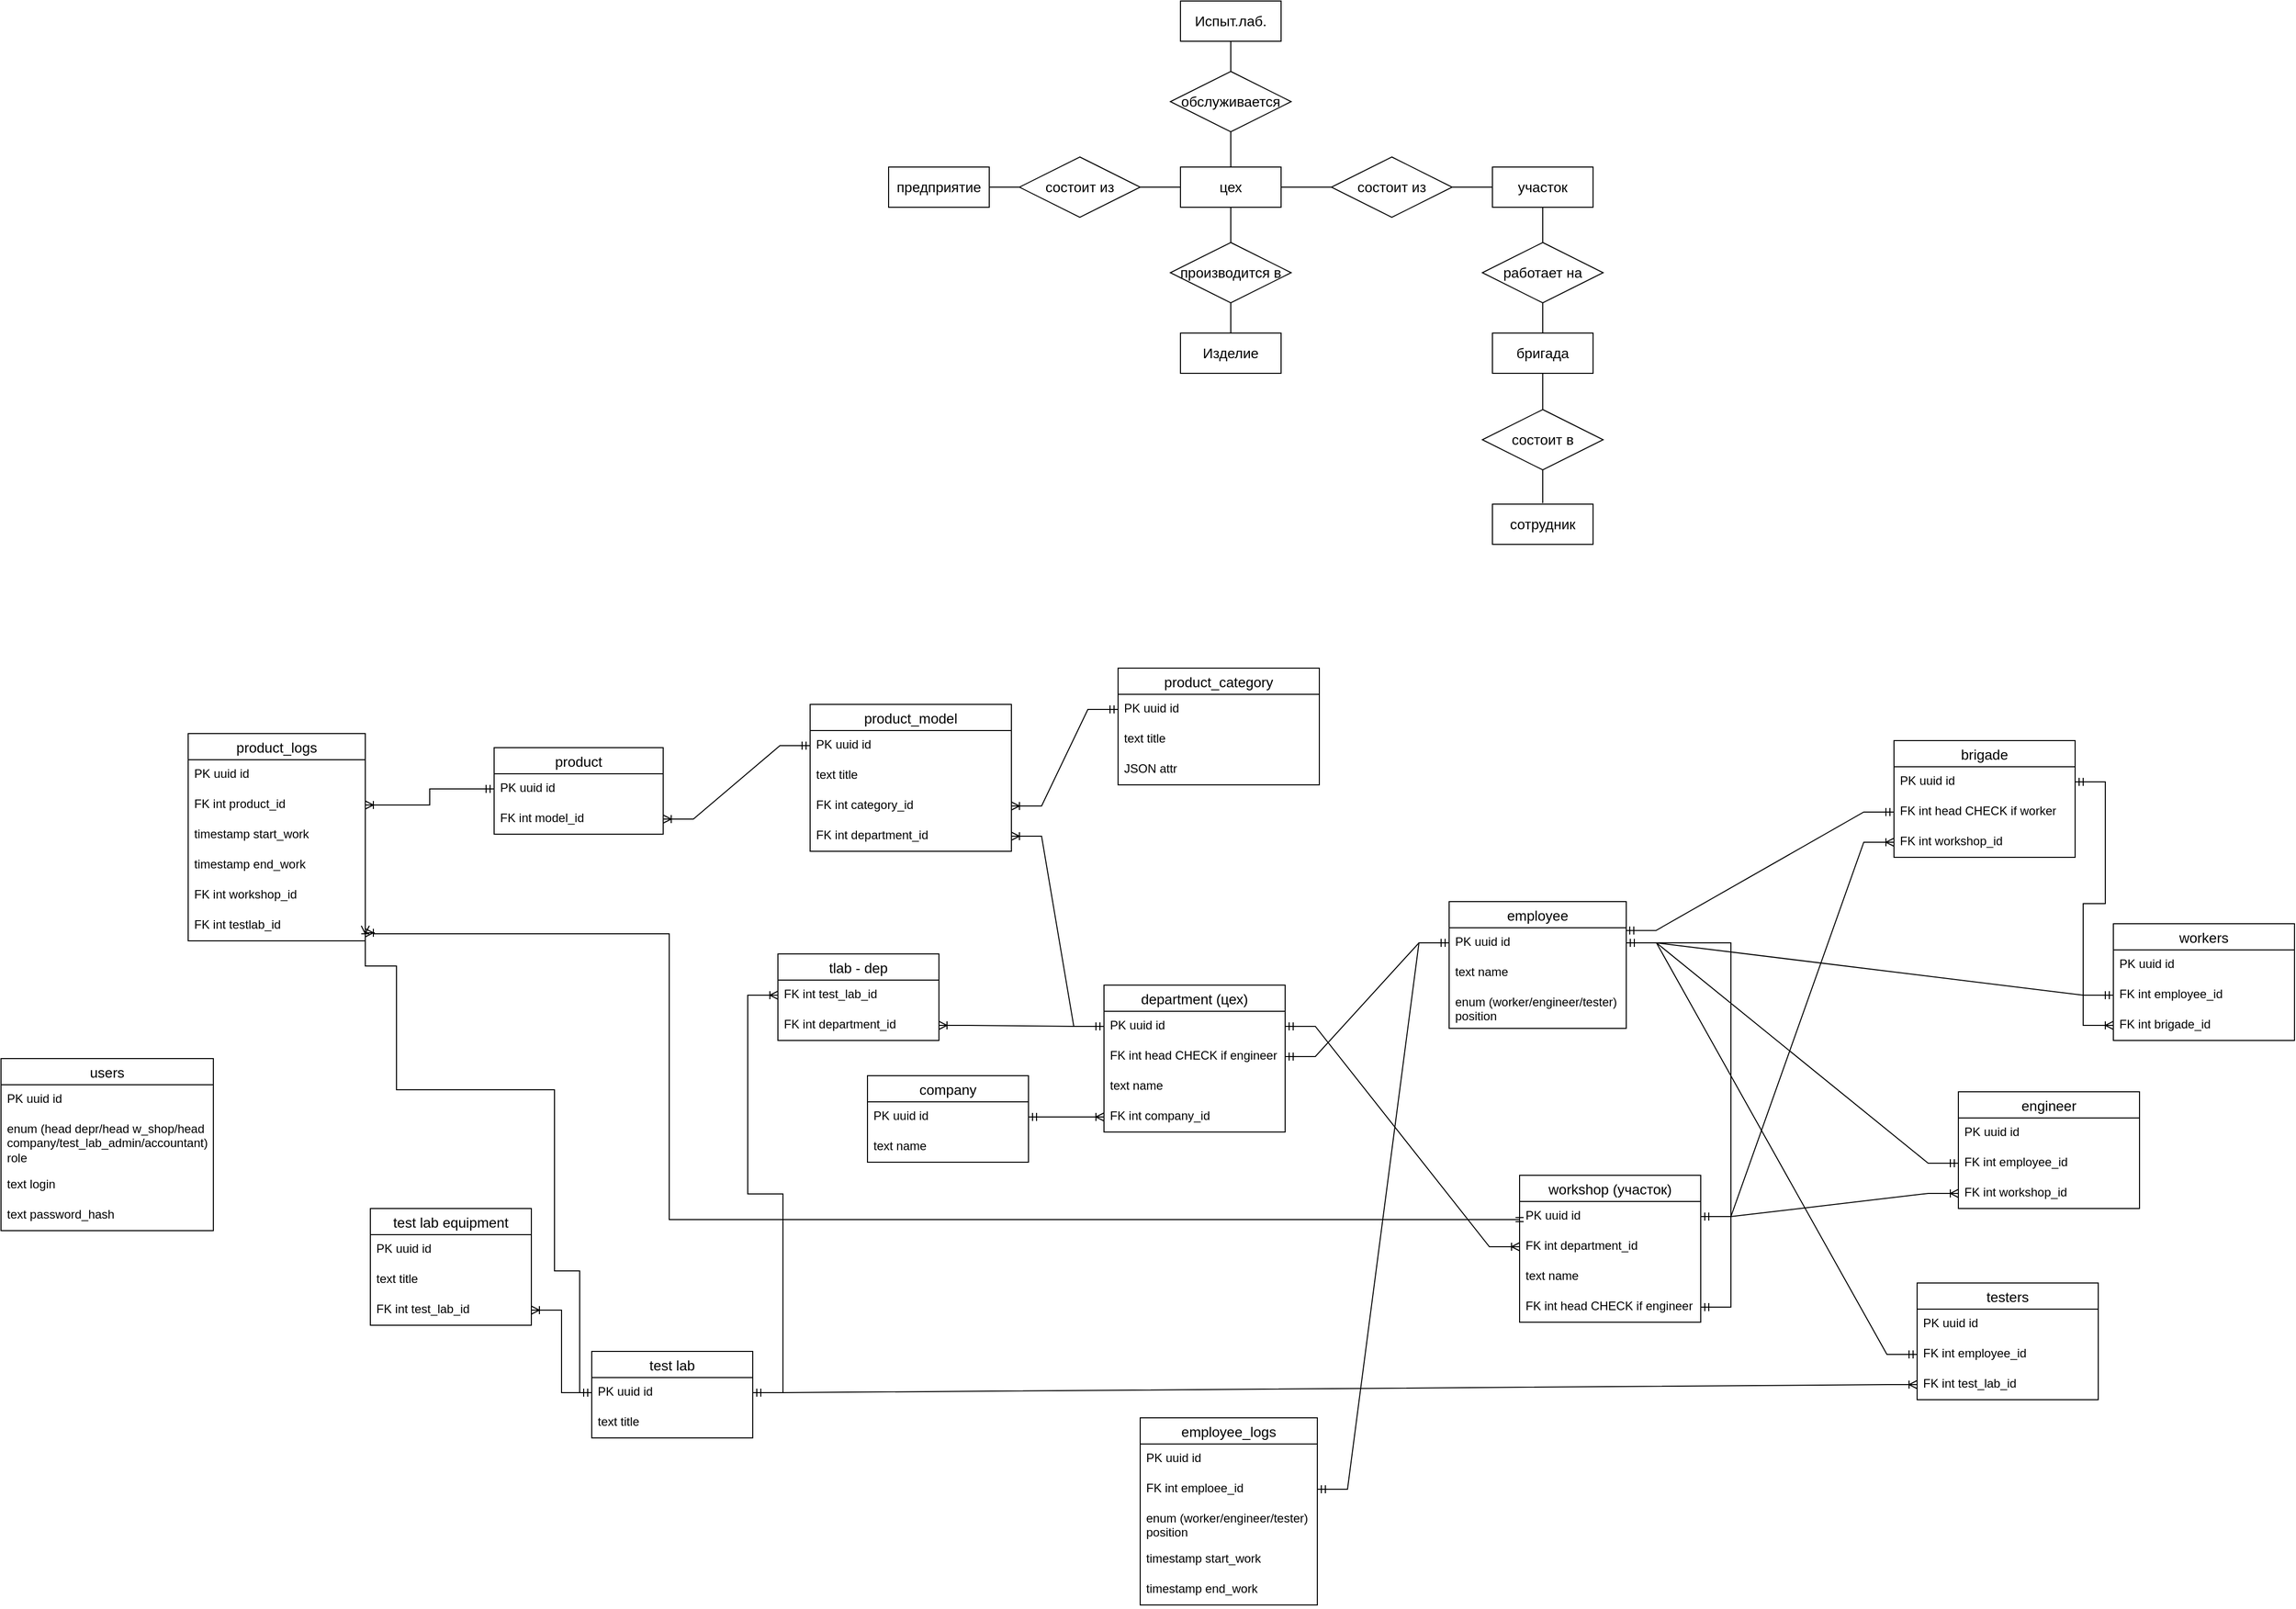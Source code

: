 <mxfile version="27.1.4">
  <diagram name="Страница — 1" id="ntuMn6TpGuucFawu_nP0">
    <mxGraphModel dx="2081" dy="969" grid="0" gridSize="10" guides="1" tooltips="1" connect="1" arrows="1" fold="1" page="0" pageScale="1" pageWidth="827" pageHeight="1169" background="none" math="0" shadow="0">
      <root>
        <mxCell id="0" />
        <mxCell id="1" parent="0" />
        <mxCell id="NeOViKhieci7HEMfsE7Z-11" style="edgeStyle=orthogonalEdgeStyle;rounded=0;orthogonalLoop=1;jettySize=auto;html=1;exitX=1;exitY=0.5;exitDx=0;exitDy=0;entryX=0;entryY=0.5;entryDx=0;entryDy=0;endArrow=none;startFill=0;" parent="1" target="NeOViKhieci7HEMfsE7Z-8" edge="1">
          <mxGeometry relative="1" as="geometry">
            <mxPoint x="280" y="-15" as="sourcePoint" />
          </mxGeometry>
        </mxCell>
        <mxCell id="NeOViKhieci7HEMfsE7Z-17" style="edgeStyle=orthogonalEdgeStyle;rounded=0;orthogonalLoop=1;jettySize=auto;html=1;exitX=1;exitY=0.5;exitDx=0;exitDy=0;entryX=0;entryY=0.5;entryDx=0;entryDy=0;endArrow=none;startFill=0;" parent="1" source="NeOViKhieci7HEMfsE7Z-19" target="NeOViKhieci7HEMfsE7Z-9" edge="1">
          <mxGeometry relative="1" as="geometry">
            <mxPoint x="590" y="-15" as="sourcePoint" />
          </mxGeometry>
        </mxCell>
        <mxCell id="NeOViKhieci7HEMfsE7Z-14" style="edgeStyle=orthogonalEdgeStyle;rounded=0;orthogonalLoop=1;jettySize=auto;html=1;exitX=1;exitY=0.5;exitDx=0;exitDy=0;entryX=0;entryY=0.5;entryDx=0;entryDy=0;endArrow=none;startFill=0;" parent="1" source="NeOViKhieci7HEMfsE7Z-8" edge="1">
          <mxGeometry relative="1" as="geometry">
            <mxPoint x="470" y="-15" as="targetPoint" />
          </mxGeometry>
        </mxCell>
        <mxCell id="NeOViKhieci7HEMfsE7Z-8" value="&lt;span style=&quot;font-size: 14px;&quot;&gt;состоит из&lt;/span&gt;" style="shape=rhombus;perimeter=rhombusPerimeter;whiteSpace=wrap;html=1;align=center;" parent="1" vertex="1">
          <mxGeometry x="310" y="-45" width="120" height="60" as="geometry" />
        </mxCell>
        <mxCell id="NeOViKhieci7HEMfsE7Z-16" style="edgeStyle=orthogonalEdgeStyle;rounded=0;orthogonalLoop=1;jettySize=auto;html=1;exitX=1;exitY=0.5;exitDx=0;exitDy=0;endArrow=none;startFill=0;" parent="1" source="NeOViKhieci7HEMfsE7Z-9" edge="1">
          <mxGeometry relative="1" as="geometry">
            <mxPoint x="780" y="-15" as="targetPoint" />
          </mxGeometry>
        </mxCell>
        <mxCell id="NeOViKhieci7HEMfsE7Z-9" value="&lt;span style=&quot;font-size: 14px;&quot;&gt;состоит из&lt;/span&gt;" style="shape=rhombus;perimeter=rhombusPerimeter;whiteSpace=wrap;html=1;align=center;" parent="1" vertex="1">
          <mxGeometry x="620" y="-45" width="120" height="60" as="geometry" />
        </mxCell>
        <mxCell id="NeOViKhieci7HEMfsE7Z-18" value="&lt;span style=&quot;font-size: 14px;&quot;&gt;предприятие&lt;/span&gt;" style="whiteSpace=wrap;html=1;align=center;" parent="1" vertex="1">
          <mxGeometry x="180" y="-35" width="100" height="40" as="geometry" />
        </mxCell>
        <mxCell id="NeOViKhieci7HEMfsE7Z-31" style="edgeStyle=orthogonalEdgeStyle;rounded=0;orthogonalLoop=1;jettySize=auto;html=1;exitX=0.5;exitY=0;exitDx=0;exitDy=0;entryX=0.5;entryY=1;entryDx=0;entryDy=0;endArrow=none;startFill=0;" parent="1" source="NeOViKhieci7HEMfsE7Z-19" target="NeOViKhieci7HEMfsE7Z-30" edge="1">
          <mxGeometry relative="1" as="geometry" />
        </mxCell>
        <mxCell id="NeOViKhieci7HEMfsE7Z-19" value="&lt;span style=&quot;font-size: 14px;&quot;&gt;цех&lt;/span&gt;" style="whiteSpace=wrap;html=1;align=center;" parent="1" vertex="1">
          <mxGeometry x="470" y="-35" width="100" height="40" as="geometry" />
        </mxCell>
        <mxCell id="NeOViKhieci7HEMfsE7Z-20" value="&lt;span style=&quot;font-size: 14px;&quot;&gt;участок&lt;/span&gt;" style="whiteSpace=wrap;html=1;align=center;" parent="1" vertex="1">
          <mxGeometry x="780" y="-35" width="100" height="40" as="geometry" />
        </mxCell>
        <mxCell id="NeOViKhieci7HEMfsE7Z-28" style="edgeStyle=orthogonalEdgeStyle;rounded=0;orthogonalLoop=1;jettySize=auto;html=1;exitX=0.5;exitY=0;exitDx=0;exitDy=0;entryX=0.5;entryY=1;entryDx=0;entryDy=0;endArrow=none;startFill=0;" parent="1" source="NeOViKhieci7HEMfsE7Z-21" target="NeOViKhieci7HEMfsE7Z-27" edge="1">
          <mxGeometry relative="1" as="geometry" />
        </mxCell>
        <mxCell id="NeOViKhieci7HEMfsE7Z-21" value="&lt;span style=&quot;font-size: 14px;&quot;&gt;бригада&lt;/span&gt;" style="whiteSpace=wrap;html=1;align=center;" parent="1" vertex="1">
          <mxGeometry x="780" y="130" width="100" height="40" as="geometry" />
        </mxCell>
        <mxCell id="NeOViKhieci7HEMfsE7Z-22" value="&lt;font style=&quot;font-size: 14px;&quot;&gt;Испыт.лаб.&lt;/font&gt;" style="whiteSpace=wrap;html=1;align=center;" parent="1" vertex="1">
          <mxGeometry x="470" y="-200" width="100" height="40" as="geometry" />
        </mxCell>
        <mxCell id="NeOViKhieci7HEMfsE7Z-25" style="edgeStyle=orthogonalEdgeStyle;rounded=0;orthogonalLoop=1;jettySize=auto;html=1;exitX=0.5;exitY=0;exitDx=0;exitDy=0;entryX=0.5;entryY=1;entryDx=0;entryDy=0;endArrow=none;startFill=0;" parent="1" source="NeOViKhieci7HEMfsE7Z-23" target="NeOViKhieci7HEMfsE7Z-24" edge="1">
          <mxGeometry relative="1" as="geometry" />
        </mxCell>
        <mxCell id="NeOViKhieci7HEMfsE7Z-23" value="&lt;font style=&quot;font-size: 14px;&quot;&gt;Изделие&lt;/font&gt;" style="whiteSpace=wrap;html=1;align=center;" parent="1" vertex="1">
          <mxGeometry x="470" y="130" width="100" height="40" as="geometry" />
        </mxCell>
        <mxCell id="NeOViKhieci7HEMfsE7Z-26" style="edgeStyle=orthogonalEdgeStyle;rounded=0;orthogonalLoop=1;jettySize=auto;html=1;exitX=0.5;exitY=0;exitDx=0;exitDy=0;entryX=0.5;entryY=1;entryDx=0;entryDy=0;endArrow=none;startFill=0;" parent="1" source="NeOViKhieci7HEMfsE7Z-24" target="NeOViKhieci7HEMfsE7Z-19" edge="1">
          <mxGeometry relative="1" as="geometry" />
        </mxCell>
        <mxCell id="NeOViKhieci7HEMfsE7Z-24" value="&lt;span style=&quot;font-size: 14px;&quot;&gt;производится в&lt;/span&gt;" style="shape=rhombus;perimeter=rhombusPerimeter;whiteSpace=wrap;html=1;align=center;" parent="1" vertex="1">
          <mxGeometry x="460" y="40" width="120" height="60" as="geometry" />
        </mxCell>
        <mxCell id="NeOViKhieci7HEMfsE7Z-29" style="edgeStyle=orthogonalEdgeStyle;rounded=0;orthogonalLoop=1;jettySize=auto;html=1;exitX=0.5;exitY=0;exitDx=0;exitDy=0;entryX=0.5;entryY=1;entryDx=0;entryDy=0;endArrow=none;startFill=0;" parent="1" source="NeOViKhieci7HEMfsE7Z-27" target="NeOViKhieci7HEMfsE7Z-20" edge="1">
          <mxGeometry relative="1" as="geometry" />
        </mxCell>
        <mxCell id="NeOViKhieci7HEMfsE7Z-27" value="&lt;span style=&quot;font-size: 14px;&quot;&gt;работает на&lt;/span&gt;" style="shape=rhombus;perimeter=rhombusPerimeter;whiteSpace=wrap;html=1;align=center;" parent="1" vertex="1">
          <mxGeometry x="770" y="40" width="120" height="60" as="geometry" />
        </mxCell>
        <mxCell id="NeOViKhieci7HEMfsE7Z-32" style="edgeStyle=orthogonalEdgeStyle;rounded=0;orthogonalLoop=1;jettySize=auto;html=1;exitX=0.5;exitY=0;exitDx=0;exitDy=0;entryX=0.5;entryY=1;entryDx=0;entryDy=0;endArrow=none;startFill=0;" parent="1" source="NeOViKhieci7HEMfsE7Z-30" target="NeOViKhieci7HEMfsE7Z-22" edge="1">
          <mxGeometry relative="1" as="geometry" />
        </mxCell>
        <mxCell id="NeOViKhieci7HEMfsE7Z-30" value="&lt;span style=&quot;font-size: 14px;&quot;&gt;обслуживается&lt;/span&gt;" style="shape=rhombus;perimeter=rhombusPerimeter;whiteSpace=wrap;html=1;align=center;" parent="1" vertex="1">
          <mxGeometry x="460" y="-130" width="120" height="60" as="geometry" />
        </mxCell>
        <mxCell id="NeOViKhieci7HEMfsE7Z-35" style="edgeStyle=orthogonalEdgeStyle;rounded=0;orthogonalLoop=1;jettySize=auto;html=1;exitX=0.5;exitY=0;exitDx=0;exitDy=0;entryX=0.5;entryY=1;entryDx=0;entryDy=0;endArrow=none;startFill=0;" parent="1" target="NeOViKhieci7HEMfsE7Z-34" edge="1">
          <mxGeometry relative="1" as="geometry">
            <mxPoint x="830" y="299" as="sourcePoint" />
          </mxGeometry>
        </mxCell>
        <mxCell id="NeOViKhieci7HEMfsE7Z-33" value="&lt;font style=&quot;font-size: 14px;&quot;&gt;сотрудник&lt;/font&gt;" style="whiteSpace=wrap;html=1;align=center;" parent="1" vertex="1">
          <mxGeometry x="780" y="300" width="100" height="40" as="geometry" />
        </mxCell>
        <mxCell id="NeOViKhieci7HEMfsE7Z-36" style="edgeStyle=orthogonalEdgeStyle;rounded=0;orthogonalLoop=1;jettySize=auto;html=1;exitX=0.5;exitY=0;exitDx=0;exitDy=0;entryX=0.5;entryY=1;entryDx=0;entryDy=0;endArrow=none;startFill=0;" parent="1" source="NeOViKhieci7HEMfsE7Z-34" target="NeOViKhieci7HEMfsE7Z-21" edge="1">
          <mxGeometry relative="1" as="geometry" />
        </mxCell>
        <mxCell id="NeOViKhieci7HEMfsE7Z-34" value="&lt;span style=&quot;font-size: 14px;&quot;&gt;состоит в&lt;/span&gt;" style="shape=rhombus;perimeter=rhombusPerimeter;whiteSpace=wrap;html=1;align=center;" parent="1" vertex="1">
          <mxGeometry x="770" y="206" width="120" height="60" as="geometry" />
        </mxCell>
        <mxCell id="NeOViKhieci7HEMfsE7Z-37" value="company" style="swimlane;fontStyle=0;childLayout=stackLayout;horizontal=1;startSize=26;horizontalStack=0;resizeParent=1;resizeParentMax=0;resizeLast=0;collapsible=1;marginBottom=0;align=center;fontSize=14;" parent="1" vertex="1">
          <mxGeometry x="159" y="868" width="160" height="86" as="geometry" />
        </mxCell>
        <mxCell id="NeOViKhieci7HEMfsE7Z-38" value="PK uuid id" style="text;strokeColor=none;fillColor=none;spacingLeft=4;spacingRight=4;overflow=hidden;rotatable=0;points=[[0,0.5],[1,0.5]];portConstraint=eastwest;fontSize=12;whiteSpace=wrap;html=1;" parent="NeOViKhieci7HEMfsE7Z-37" vertex="1">
          <mxGeometry y="26" width="160" height="30" as="geometry" />
        </mxCell>
        <mxCell id="NeOViKhieci7HEMfsE7Z-39" value="text name" style="text;strokeColor=none;fillColor=none;spacingLeft=4;spacingRight=4;overflow=hidden;rotatable=0;points=[[0,0.5],[1,0.5]];portConstraint=eastwest;fontSize=12;whiteSpace=wrap;html=1;" parent="NeOViKhieci7HEMfsE7Z-37" vertex="1">
          <mxGeometry y="56" width="160" height="30" as="geometry" />
        </mxCell>
        <mxCell id="NeOViKhieci7HEMfsE7Z-41" value="workshop (участок)" style="swimlane;fontStyle=0;childLayout=stackLayout;horizontal=1;startSize=26;horizontalStack=0;resizeParent=1;resizeParentMax=0;resizeLast=0;collapsible=1;marginBottom=0;align=center;fontSize=14;" parent="1" vertex="1">
          <mxGeometry x="807" y="967" width="180" height="146" as="geometry" />
        </mxCell>
        <mxCell id="NeOViKhieci7HEMfsE7Z-42" value="PK uuid id" style="text;strokeColor=none;fillColor=none;spacingLeft=4;spacingRight=4;overflow=hidden;rotatable=0;points=[[0,0.5],[1,0.5]];portConstraint=eastwest;fontSize=12;whiteSpace=wrap;html=1;" parent="NeOViKhieci7HEMfsE7Z-41" vertex="1">
          <mxGeometry y="26" width="180" height="30" as="geometry" />
        </mxCell>
        <mxCell id="NeOViKhieci7HEMfsE7Z-43" value="FK int department_id" style="text;strokeColor=none;fillColor=none;spacingLeft=4;spacingRight=4;overflow=hidden;rotatable=0;points=[[0,0.5],[1,0.5]];portConstraint=eastwest;fontSize=12;whiteSpace=wrap;html=1;" parent="NeOViKhieci7HEMfsE7Z-41" vertex="1">
          <mxGeometry y="56" width="180" height="30" as="geometry" />
        </mxCell>
        <mxCell id="NeOViKhieci7HEMfsE7Z-44" value="text name" style="text;strokeColor=none;fillColor=none;spacingLeft=4;spacingRight=4;overflow=hidden;rotatable=0;points=[[0,0.5],[1,0.5]];portConstraint=eastwest;fontSize=12;whiteSpace=wrap;html=1;" parent="NeOViKhieci7HEMfsE7Z-41" vertex="1">
          <mxGeometry y="86" width="180" height="30" as="geometry" />
        </mxCell>
        <mxCell id="NeOViKhieci7HEMfsE7Z-57" value="FK int head CHECK if engineer" style="text;strokeColor=none;fillColor=none;spacingLeft=4;spacingRight=4;overflow=hidden;rotatable=0;points=[[0,0.5],[1,0.5]];portConstraint=eastwest;fontSize=12;whiteSpace=wrap;html=1;" parent="NeOViKhieci7HEMfsE7Z-41" vertex="1">
          <mxGeometry y="116" width="180" height="30" as="geometry" />
        </mxCell>
        <mxCell id="NeOViKhieci7HEMfsE7Z-45" value="department (цех)" style="swimlane;fontStyle=0;childLayout=stackLayout;horizontal=1;startSize=26;horizontalStack=0;resizeParent=1;resizeParentMax=0;resizeLast=0;collapsible=1;marginBottom=0;align=center;fontSize=14;" parent="1" vertex="1">
          <mxGeometry x="394" y="778" width="180" height="146" as="geometry" />
        </mxCell>
        <mxCell id="NeOViKhieci7HEMfsE7Z-46" value="PK uuid id" style="text;strokeColor=none;fillColor=none;spacingLeft=4;spacingRight=4;overflow=hidden;rotatable=0;points=[[0,0.5],[1,0.5]];portConstraint=eastwest;fontSize=12;whiteSpace=wrap;html=1;" parent="NeOViKhieci7HEMfsE7Z-45" vertex="1">
          <mxGeometry y="26" width="180" height="30" as="geometry" />
        </mxCell>
        <mxCell id="NeOViKhieci7HEMfsE7Z-47" value="FK int head CHECK if engineer" style="text;strokeColor=none;fillColor=none;spacingLeft=4;spacingRight=4;overflow=hidden;rotatable=0;points=[[0,0.5],[1,0.5]];portConstraint=eastwest;fontSize=12;whiteSpace=wrap;html=1;" parent="NeOViKhieci7HEMfsE7Z-45" vertex="1">
          <mxGeometry y="56" width="180" height="30" as="geometry" />
        </mxCell>
        <mxCell id="NeOViKhieci7HEMfsE7Z-48" value="text name" style="text;strokeColor=none;fillColor=none;spacingLeft=4;spacingRight=4;overflow=hidden;rotatable=0;points=[[0,0.5],[1,0.5]];portConstraint=eastwest;fontSize=12;whiteSpace=wrap;html=1;" parent="NeOViKhieci7HEMfsE7Z-45" vertex="1">
          <mxGeometry y="86" width="180" height="30" as="geometry" />
        </mxCell>
        <mxCell id="NeOViKhieci7HEMfsE7Z-56" value="FK int company_id" style="text;strokeColor=none;fillColor=none;spacingLeft=4;spacingRight=4;overflow=hidden;rotatable=0;points=[[0,0.5],[1,0.5]];portConstraint=eastwest;fontSize=12;whiteSpace=wrap;html=1;" parent="NeOViKhieci7HEMfsE7Z-45" vertex="1">
          <mxGeometry y="116" width="180" height="30" as="geometry" />
        </mxCell>
        <mxCell id="NeOViKhieci7HEMfsE7Z-49" value="" style="edgeStyle=entityRelationEdgeStyle;fontSize=12;html=1;endArrow=ERoneToMany;startArrow=ERmandOne;rounded=0;exitX=1;exitY=0.5;exitDx=0;exitDy=0;entryX=0;entryY=0.5;entryDx=0;entryDy=0;" parent="1" source="NeOViKhieci7HEMfsE7Z-38" target="NeOViKhieci7HEMfsE7Z-56" edge="1">
          <mxGeometry width="100" height="100" relative="1" as="geometry">
            <mxPoint x="570" y="680" as="sourcePoint" />
            <mxPoint x="670" y="580" as="targetPoint" />
          </mxGeometry>
        </mxCell>
        <mxCell id="NeOViKhieci7HEMfsE7Z-50" value="employee" style="swimlane;fontStyle=0;childLayout=stackLayout;horizontal=1;startSize=26;horizontalStack=0;resizeParent=1;resizeParentMax=0;resizeLast=0;collapsible=1;marginBottom=0;align=center;fontSize=14;" parent="1" vertex="1">
          <mxGeometry x="737" y="695" width="176" height="126" as="geometry" />
        </mxCell>
        <mxCell id="NeOViKhieci7HEMfsE7Z-51" value="PK uuid id" style="text;strokeColor=none;fillColor=none;spacingLeft=4;spacingRight=4;overflow=hidden;rotatable=0;points=[[0,0.5],[1,0.5]];portConstraint=eastwest;fontSize=12;whiteSpace=wrap;html=1;" parent="NeOViKhieci7HEMfsE7Z-50" vertex="1">
          <mxGeometry y="26" width="176" height="30" as="geometry" />
        </mxCell>
        <mxCell id="NeOViKhieci7HEMfsE7Z-52" value="text name" style="text;strokeColor=none;fillColor=none;spacingLeft=4;spacingRight=4;overflow=hidden;rotatable=0;points=[[0,0.5],[1,0.5]];portConstraint=eastwest;fontSize=12;whiteSpace=wrap;html=1;" parent="NeOViKhieci7HEMfsE7Z-50" vertex="1">
          <mxGeometry y="56" width="176" height="30" as="geometry" />
        </mxCell>
        <mxCell id="agfvGwsfetXZyLL7fOz3-46" value="enum (worker/engineer/tester) position" style="text;strokeColor=none;fillColor=none;spacingLeft=4;spacingRight=4;overflow=hidden;rotatable=0;points=[[0,0.5],[1,0.5]];portConstraint=eastwest;fontSize=12;whiteSpace=wrap;html=1;" parent="NeOViKhieci7HEMfsE7Z-50" vertex="1">
          <mxGeometry y="86" width="176" height="40" as="geometry" />
        </mxCell>
        <mxCell id="NeOViKhieci7HEMfsE7Z-54" value="" style="edgeStyle=entityRelationEdgeStyle;fontSize=12;html=1;endArrow=ERmandOne;startArrow=ERmandOne;rounded=0;exitX=0;exitY=0.5;exitDx=0;exitDy=0;entryX=1;entryY=0.5;entryDx=0;entryDy=0;" parent="1" source="NeOViKhieci7HEMfsE7Z-51" target="NeOViKhieci7HEMfsE7Z-47" edge="1">
          <mxGeometry width="100" height="100" relative="1" as="geometry">
            <mxPoint x="380" y="866" as="sourcePoint" />
            <mxPoint x="480" y="766" as="targetPoint" />
          </mxGeometry>
        </mxCell>
        <mxCell id="NeOViKhieci7HEMfsE7Z-55" value="" style="edgeStyle=entityRelationEdgeStyle;fontSize=12;html=1;endArrow=ERoneToMany;startArrow=ERmandOne;rounded=0;entryX=0;entryY=0.5;entryDx=0;entryDy=0;exitX=1;exitY=0.5;exitDx=0;exitDy=0;" parent="1" source="NeOViKhieci7HEMfsE7Z-46" target="NeOViKhieci7HEMfsE7Z-43" edge="1">
          <mxGeometry width="100" height="100" relative="1" as="geometry">
            <mxPoint x="550" y="760" as="sourcePoint" />
            <mxPoint x="620" y="862.5" as="targetPoint" />
          </mxGeometry>
        </mxCell>
        <mxCell id="NeOViKhieci7HEMfsE7Z-58" value="" style="edgeStyle=entityRelationEdgeStyle;fontSize=12;html=1;endArrow=ERmandOne;startArrow=ERmandOne;rounded=0;exitX=1;exitY=0.5;exitDx=0;exitDy=0;" parent="1" source="NeOViKhieci7HEMfsE7Z-51" target="NeOViKhieci7HEMfsE7Z-57" edge="1">
          <mxGeometry width="100" height="100" relative="1" as="geometry">
            <mxPoint x="870.0" y="760" as="sourcePoint" />
            <mxPoint x="1070.0" y="1140" as="targetPoint" />
            <Array as="points">
              <mxPoint x="940.0" y="1060" />
              <mxPoint x="980.0" y="1050" />
              <mxPoint x="950.0" y="1120" />
              <mxPoint x="960.0" y="1100" />
            </Array>
          </mxGeometry>
        </mxCell>
        <mxCell id="NeOViKhieci7HEMfsE7Z-59" value="test lab" style="swimlane;fontStyle=0;childLayout=stackLayout;horizontal=1;startSize=26;horizontalStack=0;resizeParent=1;resizeParentMax=0;resizeLast=0;collapsible=1;marginBottom=0;align=center;fontSize=14;" parent="1" vertex="1">
          <mxGeometry x="-115" y="1142" width="160" height="86" as="geometry" />
        </mxCell>
        <mxCell id="NeOViKhieci7HEMfsE7Z-60" value="PK uuid id" style="text;strokeColor=none;fillColor=none;spacingLeft=4;spacingRight=4;overflow=hidden;rotatable=0;points=[[0,0.5],[1,0.5]];portConstraint=eastwest;fontSize=12;whiteSpace=wrap;html=1;" parent="NeOViKhieci7HEMfsE7Z-59" vertex="1">
          <mxGeometry y="26" width="160" height="30" as="geometry" />
        </mxCell>
        <mxCell id="NeOViKhieci7HEMfsE7Z-62" value="text title" style="text;strokeColor=none;fillColor=none;spacingLeft=4;spacingRight=4;overflow=hidden;rotatable=0;points=[[0,0.5],[1,0.5]];portConstraint=eastwest;fontSize=12;whiteSpace=wrap;html=1;" parent="NeOViKhieci7HEMfsE7Z-59" vertex="1">
          <mxGeometry y="56" width="160" height="30" as="geometry" />
        </mxCell>
        <mxCell id="NeOViKhieci7HEMfsE7Z-64" value="tlab - dep" style="swimlane;fontStyle=0;childLayout=stackLayout;horizontal=1;startSize=26;horizontalStack=0;resizeParent=1;resizeParentMax=0;resizeLast=0;collapsible=1;marginBottom=0;align=center;fontSize=14;" parent="1" vertex="1">
          <mxGeometry x="70" y="747" width="160" height="86" as="geometry" />
        </mxCell>
        <mxCell id="NeOViKhieci7HEMfsE7Z-65" value="FK int test_lab_id" style="text;strokeColor=none;fillColor=none;spacingLeft=4;spacingRight=4;overflow=hidden;rotatable=0;points=[[0,0.5],[1,0.5]];portConstraint=eastwest;fontSize=12;whiteSpace=wrap;html=1;" parent="NeOViKhieci7HEMfsE7Z-64" vertex="1">
          <mxGeometry y="26" width="160" height="30" as="geometry" />
        </mxCell>
        <mxCell id="NeOViKhieci7HEMfsE7Z-66" value="FK int department_id" style="text;strokeColor=none;fillColor=none;spacingLeft=4;spacingRight=4;overflow=hidden;rotatable=0;points=[[0,0.5],[1,0.5]];portConstraint=eastwest;fontSize=12;whiteSpace=wrap;html=1;" parent="NeOViKhieci7HEMfsE7Z-64" vertex="1">
          <mxGeometry y="56" width="160" height="30" as="geometry" />
        </mxCell>
        <mxCell id="NeOViKhieci7HEMfsE7Z-68" value="" style="edgeStyle=entityRelationEdgeStyle;fontSize=12;html=1;endArrow=ERoneToMany;startArrow=ERmandOne;rounded=0;exitX=1;exitY=0.5;exitDx=0;exitDy=0;entryX=0;entryY=0.5;entryDx=0;entryDy=0;" parent="1" source="NeOViKhieci7HEMfsE7Z-60" target="NeOViKhieci7HEMfsE7Z-65" edge="1">
          <mxGeometry width="100" height="100" relative="1" as="geometry">
            <mxPoint x="380" y="1090" as="sourcePoint" />
            <mxPoint x="460" y="1180" as="targetPoint" />
          </mxGeometry>
        </mxCell>
        <mxCell id="NeOViKhieci7HEMfsE7Z-69" value="" style="edgeStyle=entityRelationEdgeStyle;fontSize=12;html=1;endArrow=ERoneToMany;startArrow=ERmandOne;rounded=0;exitX=0;exitY=0.5;exitDx=0;exitDy=0;entryX=1;entryY=0.5;entryDx=0;entryDy=0;" parent="1" source="NeOViKhieci7HEMfsE7Z-46" target="NeOViKhieci7HEMfsE7Z-66" edge="1">
          <mxGeometry width="100" height="100" relative="1" as="geometry">
            <mxPoint x="680" y="1070" as="sourcePoint" />
            <mxPoint x="750" y="1070" as="targetPoint" />
            <Array as="points">
              <mxPoint x="950" y="1089" />
            </Array>
          </mxGeometry>
        </mxCell>
        <mxCell id="NeOViKhieci7HEMfsE7Z-76" value="brigade" style="swimlane;fontStyle=0;childLayout=stackLayout;horizontal=1;startSize=26;horizontalStack=0;resizeParent=1;resizeParentMax=0;resizeLast=0;collapsible=1;marginBottom=0;align=center;fontSize=14;" parent="1" vertex="1">
          <mxGeometry x="1179" y="535" width="180" height="116" as="geometry" />
        </mxCell>
        <mxCell id="NeOViKhieci7HEMfsE7Z-77" value="PK uuid id" style="text;strokeColor=none;fillColor=none;spacingLeft=4;spacingRight=4;overflow=hidden;rotatable=0;points=[[0,0.5],[1,0.5]];portConstraint=eastwest;fontSize=12;whiteSpace=wrap;html=1;" parent="NeOViKhieci7HEMfsE7Z-76" vertex="1">
          <mxGeometry y="26" width="180" height="30" as="geometry" />
        </mxCell>
        <mxCell id="NeOViKhieci7HEMfsE7Z-79" value="FK int head CHECK if worker" style="text;strokeColor=none;fillColor=none;spacingLeft=4;spacingRight=4;overflow=hidden;rotatable=0;points=[[0,0.5],[1,0.5]];portConstraint=eastwest;fontSize=12;whiteSpace=wrap;html=1;" parent="NeOViKhieci7HEMfsE7Z-76" vertex="1">
          <mxGeometry y="56" width="180" height="30" as="geometry" />
        </mxCell>
        <mxCell id="NeOViKhieci7HEMfsE7Z-91" value="FK int workshop_id" style="text;strokeColor=none;fillColor=none;spacingLeft=4;spacingRight=4;overflow=hidden;rotatable=0;points=[[0,0.5],[1,0.5]];portConstraint=eastwest;fontSize=12;whiteSpace=wrap;html=1;" parent="NeOViKhieci7HEMfsE7Z-76" vertex="1">
          <mxGeometry y="86" width="180" height="30" as="geometry" />
        </mxCell>
        <mxCell id="NeOViKhieci7HEMfsE7Z-93" value="product" style="swimlane;fontStyle=0;childLayout=stackLayout;horizontal=1;startSize=26;horizontalStack=0;resizeParent=1;resizeParentMax=0;resizeLast=0;collapsible=1;marginBottom=0;align=center;fontSize=14;" parent="1" vertex="1">
          <mxGeometry x="-212" y="542" width="168" height="86" as="geometry" />
        </mxCell>
        <mxCell id="NeOViKhieci7HEMfsE7Z-94" value="PK uuid id" style="text;strokeColor=none;fillColor=none;spacingLeft=4;spacingRight=4;overflow=hidden;rotatable=0;points=[[0,0.5],[1,0.5]];portConstraint=eastwest;fontSize=12;whiteSpace=wrap;html=1;" parent="NeOViKhieci7HEMfsE7Z-93" vertex="1">
          <mxGeometry y="26" width="168" height="30" as="geometry" />
        </mxCell>
        <mxCell id="NeOViKhieci7HEMfsE7Z-96" value="FK int model_id" style="text;strokeColor=none;fillColor=none;spacingLeft=4;spacingRight=4;overflow=hidden;rotatable=0;points=[[0,0.5],[1,0.5]];portConstraint=eastwest;fontSize=12;whiteSpace=wrap;html=1;" parent="NeOViKhieci7HEMfsE7Z-93" vertex="1">
          <mxGeometry y="56" width="168" height="30" as="geometry" />
        </mxCell>
        <mxCell id="NeOViKhieci7HEMfsE7Z-98" value="product_category" style="swimlane;fontStyle=0;childLayout=stackLayout;horizontal=1;startSize=26;horizontalStack=0;resizeParent=1;resizeParentMax=0;resizeLast=0;collapsible=1;marginBottom=0;align=center;fontSize=14;" parent="1" vertex="1">
          <mxGeometry x="408" y="463" width="200" height="116" as="geometry" />
        </mxCell>
        <mxCell id="NeOViKhieci7HEMfsE7Z-99" value="PK uuid id" style="text;strokeColor=none;fillColor=none;spacingLeft=4;spacingRight=4;overflow=hidden;rotatable=0;points=[[0,0.5],[1,0.5]];portConstraint=eastwest;fontSize=12;whiteSpace=wrap;html=1;" parent="NeOViKhieci7HEMfsE7Z-98" vertex="1">
          <mxGeometry y="26" width="200" height="30" as="geometry" />
        </mxCell>
        <mxCell id="NeOViKhieci7HEMfsE7Z-100" value="text title" style="text;strokeColor=none;fillColor=none;spacingLeft=4;spacingRight=4;overflow=hidden;rotatable=0;points=[[0,0.5],[1,0.5]];portConstraint=eastwest;fontSize=12;whiteSpace=wrap;html=1;" parent="NeOViKhieci7HEMfsE7Z-98" vertex="1">
          <mxGeometry y="56" width="200" height="30" as="geometry" />
        </mxCell>
        <mxCell id="agfvGwsfetXZyLL7fOz3-26" value="JSON attr" style="text;strokeColor=none;fillColor=none;spacingLeft=4;spacingRight=4;overflow=hidden;rotatable=0;points=[[0,0.5],[1,0.5]];portConstraint=eastwest;fontSize=12;whiteSpace=wrap;html=1;" parent="NeOViKhieci7HEMfsE7Z-98" vertex="1">
          <mxGeometry y="86" width="200" height="30" as="geometry" />
        </mxCell>
        <mxCell id="NeOViKhieci7HEMfsE7Z-105" value="product_model" style="swimlane;fontStyle=0;childLayout=stackLayout;horizontal=1;startSize=26;horizontalStack=0;resizeParent=1;resizeParentMax=0;resizeLast=0;collapsible=1;marginBottom=0;align=center;fontSize=14;" parent="1" vertex="1">
          <mxGeometry x="102" y="499" width="200" height="146" as="geometry" />
        </mxCell>
        <mxCell id="NeOViKhieci7HEMfsE7Z-106" value="PK uuid id" style="text;strokeColor=none;fillColor=none;spacingLeft=4;spacingRight=4;overflow=hidden;rotatable=0;points=[[0,0.5],[1,0.5]];portConstraint=eastwest;fontSize=12;whiteSpace=wrap;html=1;" parent="NeOViKhieci7HEMfsE7Z-105" vertex="1">
          <mxGeometry y="26" width="200" height="30" as="geometry" />
        </mxCell>
        <mxCell id="NeOViKhieci7HEMfsE7Z-107" value="text title" style="text;strokeColor=none;fillColor=none;spacingLeft=4;spacingRight=4;overflow=hidden;rotatable=0;points=[[0,0.5],[1,0.5]];portConstraint=eastwest;fontSize=12;whiteSpace=wrap;html=1;" parent="NeOViKhieci7HEMfsE7Z-105" vertex="1">
          <mxGeometry y="56" width="200" height="30" as="geometry" />
        </mxCell>
        <mxCell id="NeOViKhieci7HEMfsE7Z-109" value="FK int category_id" style="text;strokeColor=none;fillColor=none;spacingLeft=4;spacingRight=4;overflow=hidden;rotatable=0;points=[[0,0.5],[1,0.5]];portConstraint=eastwest;fontSize=12;whiteSpace=wrap;html=1;" parent="NeOViKhieci7HEMfsE7Z-105" vertex="1">
          <mxGeometry y="86" width="200" height="30" as="geometry" />
        </mxCell>
        <mxCell id="NeOViKhieci7HEMfsE7Z-112" value="FK int department_id" style="text;strokeColor=none;fillColor=none;spacingLeft=4;spacingRight=4;overflow=hidden;rotatable=0;points=[[0,0.5],[1,0.5]];portConstraint=eastwest;fontSize=12;whiteSpace=wrap;html=1;" parent="NeOViKhieci7HEMfsE7Z-105" vertex="1">
          <mxGeometry y="116" width="200" height="30" as="geometry" />
        </mxCell>
        <mxCell id="NeOViKhieci7HEMfsE7Z-110" value="" style="edgeStyle=entityRelationEdgeStyle;fontSize=12;html=1;endArrow=ERoneToMany;startArrow=ERmandOne;rounded=0;exitX=0;exitY=0.5;exitDx=0;exitDy=0;entryX=1;entryY=0.5;entryDx=0;entryDy=0;" parent="1" source="NeOViKhieci7HEMfsE7Z-99" target="NeOViKhieci7HEMfsE7Z-109" edge="1">
          <mxGeometry width="100" height="100" relative="1" as="geometry">
            <mxPoint x="1050" y="1160" as="sourcePoint" />
            <mxPoint x="1150" y="1060" as="targetPoint" />
          </mxGeometry>
        </mxCell>
        <mxCell id="NeOViKhieci7HEMfsE7Z-111" value="" style="edgeStyle=entityRelationEdgeStyle;fontSize=12;html=1;endArrow=ERoneToMany;startArrow=ERmandOne;rounded=0;exitX=0;exitY=0.5;exitDx=0;exitDy=0;entryX=1;entryY=0.5;entryDx=0;entryDy=0;" parent="1" source="NeOViKhieci7HEMfsE7Z-106" target="NeOViKhieci7HEMfsE7Z-96" edge="1">
          <mxGeometry width="100" height="100" relative="1" as="geometry">
            <mxPoint x="1120" y="1240" as="sourcePoint" />
            <mxPoint x="1130" y="1300" as="targetPoint" />
          </mxGeometry>
        </mxCell>
        <mxCell id="NeOViKhieci7HEMfsE7Z-113" value="" style="edgeStyle=entityRelationEdgeStyle;fontSize=12;html=1;endArrow=ERoneToMany;startArrow=ERmandOne;rounded=0;exitX=0;exitY=0.5;exitDx=0;exitDy=0;entryX=1;entryY=0.5;entryDx=0;entryDy=0;" parent="1" source="NeOViKhieci7HEMfsE7Z-46" target="NeOViKhieci7HEMfsE7Z-112" edge="1">
          <mxGeometry width="100" height="100" relative="1" as="geometry">
            <mxPoint x="330" y="840" as="sourcePoint" />
            <mxPoint x="390" y="731" as="targetPoint" />
            <Array as="points">
              <mxPoint x="330" y="810" />
            </Array>
          </mxGeometry>
        </mxCell>
        <mxCell id="kSvIuGLijfrFBoBiarRV-7" value="test lab equipment" style="swimlane;fontStyle=0;childLayout=stackLayout;horizontal=1;startSize=26;horizontalStack=0;resizeParent=1;resizeParentMax=0;resizeLast=0;collapsible=1;marginBottom=0;align=center;fontSize=14;" parent="1" vertex="1">
          <mxGeometry x="-335" y="1000" width="160" height="116" as="geometry" />
        </mxCell>
        <mxCell id="kSvIuGLijfrFBoBiarRV-8" value="PK uuid id" style="text;strokeColor=none;fillColor=none;spacingLeft=4;spacingRight=4;overflow=hidden;rotatable=0;points=[[0,0.5],[1,0.5]];portConstraint=eastwest;fontSize=12;whiteSpace=wrap;html=1;" parent="kSvIuGLijfrFBoBiarRV-7" vertex="1">
          <mxGeometry y="26" width="160" height="30" as="geometry" />
        </mxCell>
        <mxCell id="kSvIuGLijfrFBoBiarRV-15" value="text title" style="text;strokeColor=none;fillColor=none;spacingLeft=4;spacingRight=4;overflow=hidden;rotatable=0;points=[[0,0.5],[1,0.5]];portConstraint=eastwest;fontSize=12;whiteSpace=wrap;html=1;" parent="kSvIuGLijfrFBoBiarRV-7" vertex="1">
          <mxGeometry y="56" width="160" height="30" as="geometry" />
        </mxCell>
        <mxCell id="kSvIuGLijfrFBoBiarRV-9" value="FK int test_lab_id" style="text;strokeColor=none;fillColor=none;spacingLeft=4;spacingRight=4;overflow=hidden;rotatable=0;points=[[0,0.5],[1,0.5]];portConstraint=eastwest;fontSize=12;whiteSpace=wrap;html=1;" parent="kSvIuGLijfrFBoBiarRV-7" vertex="1">
          <mxGeometry y="86" width="160" height="30" as="geometry" />
        </mxCell>
        <mxCell id="kSvIuGLijfrFBoBiarRV-16" value="" style="edgeStyle=entityRelationEdgeStyle;fontSize=12;html=1;endArrow=ERoneToMany;startArrow=ERmandOne;rounded=0;exitX=0;exitY=0.5;exitDx=0;exitDy=0;entryX=1;entryY=0.5;entryDx=0;entryDy=0;" parent="1" source="NeOViKhieci7HEMfsE7Z-60" target="kSvIuGLijfrFBoBiarRV-9" edge="1">
          <mxGeometry width="100" height="100" relative="1" as="geometry">
            <mxPoint x="310" y="1051" as="sourcePoint" />
            <mxPoint x="400" y="1061" as="targetPoint" />
          </mxGeometry>
        </mxCell>
        <mxCell id="agfvGwsfetXZyLL7fOz3-5" value="workers" style="swimlane;fontStyle=0;childLayout=stackLayout;horizontal=1;startSize=26;horizontalStack=0;resizeParent=1;resizeParentMax=0;resizeLast=0;collapsible=1;marginBottom=0;align=center;fontSize=14;" parent="1" vertex="1">
          <mxGeometry x="1397" y="717" width="180" height="116" as="geometry" />
        </mxCell>
        <mxCell id="agfvGwsfetXZyLL7fOz3-6" value="PK uuid id" style="text;strokeColor=none;fillColor=none;spacingLeft=4;spacingRight=4;overflow=hidden;rotatable=0;points=[[0,0.5],[1,0.5]];portConstraint=eastwest;fontSize=12;whiteSpace=wrap;html=1;" parent="agfvGwsfetXZyLL7fOz3-5" vertex="1">
          <mxGeometry y="26" width="180" height="30" as="geometry" />
        </mxCell>
        <mxCell id="agfvGwsfetXZyLL7fOz3-17" value="FK int employee&lt;span style=&quot;background-color: transparent; color: light-dark(rgb(0, 0, 0), rgb(255, 255, 255));&quot;&gt;_id&lt;/span&gt;" style="text;strokeColor=none;fillColor=none;spacingLeft=4;spacingRight=4;overflow=hidden;rotatable=0;points=[[0,0.5],[1,0.5]];portConstraint=eastwest;fontSize=12;whiteSpace=wrap;html=1;" parent="agfvGwsfetXZyLL7fOz3-5" vertex="1">
          <mxGeometry y="56" width="180" height="30" as="geometry" />
        </mxCell>
        <mxCell id="agfvGwsfetXZyLL7fOz3-10" value="FK int brigade_id" style="text;strokeColor=none;fillColor=none;spacingLeft=4;spacingRight=4;overflow=hidden;rotatable=0;points=[[0,0.5],[1,0.5]];portConstraint=eastwest;fontSize=12;whiteSpace=wrap;html=1;" parent="agfvGwsfetXZyLL7fOz3-5" vertex="1">
          <mxGeometry y="86" width="180" height="30" as="geometry" />
        </mxCell>
        <mxCell id="agfvGwsfetXZyLL7fOz3-11" value="engineer" style="swimlane;fontStyle=0;childLayout=stackLayout;horizontal=1;startSize=26;horizontalStack=0;resizeParent=1;resizeParentMax=0;resizeLast=0;collapsible=1;marginBottom=0;align=center;fontSize=14;" parent="1" vertex="1">
          <mxGeometry x="1243" y="884" width="180" height="116" as="geometry" />
        </mxCell>
        <mxCell id="agfvGwsfetXZyLL7fOz3-12" value="PK uuid id" style="text;strokeColor=none;fillColor=none;spacingLeft=4;spacingRight=4;overflow=hidden;rotatable=0;points=[[0,0.5],[1,0.5]];portConstraint=eastwest;fontSize=12;whiteSpace=wrap;html=1;" parent="agfvGwsfetXZyLL7fOz3-11" vertex="1">
          <mxGeometry y="26" width="180" height="30" as="geometry" />
        </mxCell>
        <mxCell id="agfvGwsfetXZyLL7fOz3-18" value="FK int employee&lt;span style=&quot;background-color: transparent; color: light-dark(rgb(0, 0, 0), rgb(255, 255, 255));&quot;&gt;_id&lt;/span&gt;" style="text;strokeColor=none;fillColor=none;spacingLeft=4;spacingRight=4;overflow=hidden;rotatable=0;points=[[0,0.5],[1,0.5]];portConstraint=eastwest;fontSize=12;whiteSpace=wrap;html=1;" parent="agfvGwsfetXZyLL7fOz3-11" vertex="1">
          <mxGeometry y="56" width="180" height="30" as="geometry" />
        </mxCell>
        <mxCell id="agfvGwsfetXZyLL7fOz3-13" value="FK int workshop_id" style="text;strokeColor=none;fillColor=none;spacingLeft=4;spacingRight=4;overflow=hidden;rotatable=0;points=[[0,0.5],[1,0.5]];portConstraint=eastwest;fontSize=12;whiteSpace=wrap;html=1;" parent="agfvGwsfetXZyLL7fOz3-11" vertex="1">
          <mxGeometry y="86" width="180" height="30" as="geometry" />
        </mxCell>
        <mxCell id="agfvGwsfetXZyLL7fOz3-14" value="testers" style="swimlane;fontStyle=0;childLayout=stackLayout;horizontal=1;startSize=26;horizontalStack=0;resizeParent=1;resizeParentMax=0;resizeLast=0;collapsible=1;marginBottom=0;align=center;fontSize=14;" parent="1" vertex="1">
          <mxGeometry x="1202" y="1074" width="180" height="116" as="geometry" />
        </mxCell>
        <mxCell id="agfvGwsfetXZyLL7fOz3-15" value="PK uuid id" style="text;strokeColor=none;fillColor=none;spacingLeft=4;spacingRight=4;overflow=hidden;rotatable=0;points=[[0,0.5],[1,0.5]];portConstraint=eastwest;fontSize=12;whiteSpace=wrap;html=1;" parent="agfvGwsfetXZyLL7fOz3-14" vertex="1">
          <mxGeometry y="26" width="180" height="30" as="geometry" />
        </mxCell>
        <mxCell id="agfvGwsfetXZyLL7fOz3-19" value="FK int employee&lt;span style=&quot;background-color: transparent; color: light-dark(rgb(0, 0, 0), rgb(255, 255, 255));&quot;&gt;_id&lt;/span&gt;" style="text;strokeColor=none;fillColor=none;spacingLeft=4;spacingRight=4;overflow=hidden;rotatable=0;points=[[0,0.5],[1,0.5]];portConstraint=eastwest;fontSize=12;whiteSpace=wrap;html=1;" parent="agfvGwsfetXZyLL7fOz3-14" vertex="1">
          <mxGeometry y="56" width="180" height="30" as="geometry" />
        </mxCell>
        <mxCell id="agfvGwsfetXZyLL7fOz3-16" value="FK int test_lab_id" style="text;strokeColor=none;fillColor=none;spacingLeft=4;spacingRight=4;overflow=hidden;rotatable=0;points=[[0,0.5],[1,0.5]];portConstraint=eastwest;fontSize=12;whiteSpace=wrap;html=1;" parent="agfvGwsfetXZyLL7fOz3-14" vertex="1">
          <mxGeometry y="86" width="180" height="30" as="geometry" />
        </mxCell>
        <mxCell id="agfvGwsfetXZyLL7fOz3-20" value="" style="edgeStyle=entityRelationEdgeStyle;fontSize=12;html=1;endArrow=ERoneToMany;startArrow=ERmandOne;rounded=0;exitX=1;exitY=0.5;exitDx=0;exitDy=0;entryX=0;entryY=0.5;entryDx=0;entryDy=0;" parent="1" source="NeOViKhieci7HEMfsE7Z-77" target="agfvGwsfetXZyLL7fOz3-10" edge="1">
          <mxGeometry width="100" height="100" relative="1" as="geometry">
            <mxPoint x="1322" y="1136" as="sourcePoint" />
            <mxPoint x="1225" y="1211" as="targetPoint" />
            <Array as="points">
              <mxPoint x="1582" y="1214" />
            </Array>
          </mxGeometry>
        </mxCell>
        <mxCell id="agfvGwsfetXZyLL7fOz3-21" value="" style="edgeStyle=entityRelationEdgeStyle;fontSize=12;html=1;endArrow=ERmandOne;startArrow=ERmandOne;rounded=0;exitX=0.997;exitY=0.092;exitDx=0;exitDy=0;entryX=0;entryY=0.5;entryDx=0;entryDy=0;exitPerimeter=0;" parent="1" source="NeOViKhieci7HEMfsE7Z-51" target="NeOViKhieci7HEMfsE7Z-79" edge="1">
          <mxGeometry width="100" height="100" relative="1" as="geometry">
            <mxPoint x="856" y="801" as="sourcePoint" />
            <mxPoint x="880" y="1111" as="targetPoint" />
            <Array as="points">
              <mxPoint x="950.0" y="1070" />
              <mxPoint x="990.0" y="1060" />
              <mxPoint x="960.0" y="1130" />
              <mxPoint x="970.0" y="1110" />
            </Array>
          </mxGeometry>
        </mxCell>
        <mxCell id="agfvGwsfetXZyLL7fOz3-22" value="" style="edgeStyle=entityRelationEdgeStyle;fontSize=12;html=1;endArrow=ERmandOne;startArrow=ERmandOne;rounded=0;exitX=0;exitY=0.5;exitDx=0;exitDy=0;entryX=1;entryY=0.5;entryDx=0;entryDy=0;" parent="1" source="agfvGwsfetXZyLL7fOz3-17" target="NeOViKhieci7HEMfsE7Z-51" edge="1">
          <mxGeometry width="100" height="100" relative="1" as="geometry">
            <mxPoint x="680" y="801" as="sourcePoint" />
            <mxPoint x="585" y="857" as="targetPoint" />
          </mxGeometry>
        </mxCell>
        <mxCell id="agfvGwsfetXZyLL7fOz3-23" value="" style="edgeStyle=entityRelationEdgeStyle;fontSize=12;html=1;endArrow=ERmandOne;startArrow=ERmandOne;rounded=0;exitX=0;exitY=0.5;exitDx=0;exitDy=0;entryX=1;entryY=0.5;entryDx=0;entryDy=0;" parent="1" source="agfvGwsfetXZyLL7fOz3-18" target="NeOViKhieci7HEMfsE7Z-51" edge="1">
          <mxGeometry width="100" height="100" relative="1" as="geometry">
            <mxPoint x="1175" y="771" as="sourcePoint" />
            <mxPoint x="1008" y="813" as="targetPoint" />
          </mxGeometry>
        </mxCell>
        <mxCell id="agfvGwsfetXZyLL7fOz3-24" value="" style="edgeStyle=entityRelationEdgeStyle;fontSize=12;html=1;endArrow=ERmandOne;startArrow=ERmandOne;rounded=0;exitX=0;exitY=0.5;exitDx=0;exitDy=0;entryX=1;entryY=0.5;entryDx=0;entryDy=0;" parent="1" source="agfvGwsfetXZyLL7fOz3-19" target="NeOViKhieci7HEMfsE7Z-51" edge="1">
          <mxGeometry width="100" height="100" relative="1" as="geometry">
            <mxPoint x="1181" y="984" as="sourcePoint" />
            <mxPoint x="856" y="801" as="targetPoint" />
          </mxGeometry>
        </mxCell>
        <mxCell id="agfvGwsfetXZyLL7fOz3-25" value="" style="edgeStyle=entityRelationEdgeStyle;fontSize=12;html=1;endArrow=ERoneToMany;startArrow=ERmandOne;rounded=0;exitX=1;exitY=0.5;exitDx=0;exitDy=0;entryX=0;entryY=0.5;entryDx=0;entryDy=0;" parent="1" source="NeOViKhieci7HEMfsE7Z-60" target="agfvGwsfetXZyLL7fOz3-16" edge="1">
          <mxGeometry width="100" height="100" relative="1" as="geometry">
            <mxPoint x="444" y="1147" as="sourcePoint" />
            <mxPoint x="289" y="1242" as="targetPoint" />
          </mxGeometry>
        </mxCell>
        <mxCell id="agfvGwsfetXZyLL7fOz3-27" value="" style="edgeStyle=entityRelationEdgeStyle;fontSize=12;html=1;endArrow=ERoneToMany;startArrow=ERmandOne;rounded=0;exitX=1;exitY=0.5;exitDx=0;exitDy=0;entryX=0;entryY=0.5;entryDx=0;entryDy=0;" parent="1" source="NeOViKhieci7HEMfsE7Z-42" target="NeOViKhieci7HEMfsE7Z-91" edge="1">
          <mxGeometry width="100" height="100" relative="1" as="geometry">
            <mxPoint x="1150" y="675" as="sourcePoint" />
            <mxPoint x="1212" y="830" as="targetPoint" />
            <Array as="points">
              <mxPoint x="1592" y="1224" />
            </Array>
          </mxGeometry>
        </mxCell>
        <mxCell id="agfvGwsfetXZyLL7fOz3-34" value="" style="edgeStyle=entityRelationEdgeStyle;fontSize=12;html=1;endArrow=ERoneToMany;startArrow=ERmandOne;rounded=0;entryX=0;entryY=0.5;entryDx=0;entryDy=0;exitX=1;exitY=0.5;exitDx=0;exitDy=0;" parent="1" source="NeOViKhieci7HEMfsE7Z-42" target="agfvGwsfetXZyLL7fOz3-13" edge="1">
          <mxGeometry width="100" height="100" relative="1" as="geometry">
            <mxPoint x="584" y="829" as="sourcePoint" />
            <mxPoint x="700" y="1051" as="targetPoint" />
          </mxGeometry>
        </mxCell>
        <mxCell id="agfvGwsfetXZyLL7fOz3-39" value="" style="edgeStyle=orthogonalEdgeStyle;fontSize=12;html=1;endArrow=ERoneToMany;startArrow=ERmandOne;rounded=0;exitX=0;exitY=0.5;exitDx=0;exitDy=0;entryX=1;entryY=0.5;entryDx=0;entryDy=0;" parent="1" edge="1">
          <mxGeometry width="100" height="100" relative="1" as="geometry">
            <mxPoint x="807" y="1005" as="sourcePoint" />
            <mxPoint x="-340" y="726" as="targetPoint" />
            <Array as="points">
              <mxPoint x="807" y="1011" />
              <mxPoint x="-38" y="1011" />
              <mxPoint x="-38" y="727" />
              <mxPoint x="-331" y="727" />
            </Array>
          </mxGeometry>
        </mxCell>
        <mxCell id="agfvGwsfetXZyLL7fOz3-40" value="employee_logs" style="swimlane;fontStyle=0;childLayout=stackLayout;horizontal=1;startSize=26;horizontalStack=0;resizeParent=1;resizeParentMax=0;resizeLast=0;collapsible=1;marginBottom=0;align=center;fontSize=14;" parent="1" vertex="1">
          <mxGeometry x="430" y="1208" width="176" height="186" as="geometry" />
        </mxCell>
        <mxCell id="agfvGwsfetXZyLL7fOz3-41" value="PK uuid id" style="text;strokeColor=none;fillColor=none;spacingLeft=4;spacingRight=4;overflow=hidden;rotatable=0;points=[[0,0.5],[1,0.5]];portConstraint=eastwest;fontSize=12;whiteSpace=wrap;html=1;" parent="agfvGwsfetXZyLL7fOz3-40" vertex="1">
          <mxGeometry y="26" width="176" height="30" as="geometry" />
        </mxCell>
        <mxCell id="agfvGwsfetXZyLL7fOz3-42" value="FK int emploee_id" style="text;strokeColor=none;fillColor=none;spacingLeft=4;spacingRight=4;overflow=hidden;rotatable=0;points=[[0,0.5],[1,0.5]];portConstraint=eastwest;fontSize=12;whiteSpace=wrap;html=1;" parent="agfvGwsfetXZyLL7fOz3-40" vertex="1">
          <mxGeometry y="56" width="176" height="30" as="geometry" />
        </mxCell>
        <mxCell id="agfvGwsfetXZyLL7fOz3-47" value="enum (worker/engineer/tester) position" style="text;strokeColor=none;fillColor=none;spacingLeft=4;spacingRight=4;overflow=hidden;rotatable=0;points=[[0,0.5],[1,0.5]];portConstraint=eastwest;fontSize=12;whiteSpace=wrap;html=1;" parent="agfvGwsfetXZyLL7fOz3-40" vertex="1">
          <mxGeometry y="86" width="176" height="40" as="geometry" />
        </mxCell>
        <mxCell id="agfvGwsfetXZyLL7fOz3-43" value="timestamp start_work" style="text;strokeColor=none;fillColor=none;spacingLeft=4;spacingRight=4;overflow=hidden;rotatable=0;points=[[0,0.5],[1,0.5]];portConstraint=eastwest;fontSize=12;whiteSpace=wrap;html=1;" parent="agfvGwsfetXZyLL7fOz3-40" vertex="1">
          <mxGeometry y="126" width="176" height="30" as="geometry" />
        </mxCell>
        <mxCell id="agfvGwsfetXZyLL7fOz3-44" value="timestamp end_work" style="text;strokeColor=none;fillColor=none;spacingLeft=4;spacingRight=4;overflow=hidden;rotatable=0;points=[[0,0.5],[1,0.5]];portConstraint=eastwest;fontSize=12;whiteSpace=wrap;html=1;" parent="agfvGwsfetXZyLL7fOz3-40" vertex="1">
          <mxGeometry y="156" width="176" height="30" as="geometry" />
        </mxCell>
        <mxCell id="agfvGwsfetXZyLL7fOz3-48" value="" style="edgeStyle=entityRelationEdgeStyle;fontSize=12;html=1;endArrow=ERmandOne;startArrow=ERmandOne;rounded=0;exitX=1;exitY=0.5;exitDx=0;exitDy=0;entryX=0;entryY=0.5;entryDx=0;entryDy=0;" parent="1" source="agfvGwsfetXZyLL7fOz3-42" target="NeOViKhieci7HEMfsE7Z-51" edge="1">
          <mxGeometry width="100" height="100" relative="1" as="geometry">
            <mxPoint x="855" y="789" as="sourcePoint" />
            <mxPoint x="1016" y="704" as="targetPoint" />
            <Array as="points">
              <mxPoint x="960.0" y="1080" />
              <mxPoint x="1000.0" y="1070" />
              <mxPoint x="970.0" y="1140" />
              <mxPoint x="980.0" y="1120" />
            </Array>
          </mxGeometry>
        </mxCell>
        <mxCell id="agfvGwsfetXZyLL7fOz3-49" value="product_logs" style="swimlane;fontStyle=0;childLayout=stackLayout;horizontal=1;startSize=26;horizontalStack=0;resizeParent=1;resizeParentMax=0;resizeLast=0;collapsible=1;marginBottom=0;align=center;fontSize=14;" parent="1" vertex="1">
          <mxGeometry x="-516" y="528" width="176" height="206" as="geometry" />
        </mxCell>
        <mxCell id="agfvGwsfetXZyLL7fOz3-50" value="PK uuid id" style="text;strokeColor=none;fillColor=none;spacingLeft=4;spacingRight=4;overflow=hidden;rotatable=0;points=[[0,0.5],[1,0.5]];portConstraint=eastwest;fontSize=12;whiteSpace=wrap;html=1;" parent="agfvGwsfetXZyLL7fOz3-49" vertex="1">
          <mxGeometry y="26" width="176" height="30" as="geometry" />
        </mxCell>
        <mxCell id="agfvGwsfetXZyLL7fOz3-51" value="FK int product_id" style="text;strokeColor=none;fillColor=none;spacingLeft=4;spacingRight=4;overflow=hidden;rotatable=0;points=[[0,0.5],[1,0.5]];portConstraint=eastwest;fontSize=12;whiteSpace=wrap;html=1;" parent="agfvGwsfetXZyLL7fOz3-49" vertex="1">
          <mxGeometry y="56" width="176" height="30" as="geometry" />
        </mxCell>
        <mxCell id="agfvGwsfetXZyLL7fOz3-53" value="timestamp start_work" style="text;strokeColor=none;fillColor=none;spacingLeft=4;spacingRight=4;overflow=hidden;rotatable=0;points=[[0,0.5],[1,0.5]];portConstraint=eastwest;fontSize=12;whiteSpace=wrap;html=1;" parent="agfvGwsfetXZyLL7fOz3-49" vertex="1">
          <mxGeometry y="86" width="176" height="30" as="geometry" />
        </mxCell>
        <mxCell id="agfvGwsfetXZyLL7fOz3-54" value="timestamp end_work" style="text;strokeColor=none;fillColor=none;spacingLeft=4;spacingRight=4;overflow=hidden;rotatable=0;points=[[0,0.5],[1,0.5]];portConstraint=eastwest;fontSize=12;whiteSpace=wrap;html=1;" parent="agfvGwsfetXZyLL7fOz3-49" vertex="1">
          <mxGeometry y="116" width="176" height="30" as="geometry" />
        </mxCell>
        <mxCell id="agfvGwsfetXZyLL7fOz3-56" value="FK int workshop_id" style="text;strokeColor=none;fillColor=none;spacingLeft=4;spacingRight=4;overflow=hidden;rotatable=0;points=[[0,0.5],[1,0.5]];portConstraint=eastwest;fontSize=12;whiteSpace=wrap;html=1;" parent="agfvGwsfetXZyLL7fOz3-49" vertex="1">
          <mxGeometry y="146" width="176" height="30" as="geometry" />
        </mxCell>
        <mxCell id="Hi2HmT6WfnVKzPKDZhds-1" value="FK int testlab_id" style="text;strokeColor=none;fillColor=none;spacingLeft=4;spacingRight=4;overflow=hidden;rotatable=0;points=[[0,0.5],[1,0.5]];portConstraint=eastwest;fontSize=12;whiteSpace=wrap;html=1;" parent="agfvGwsfetXZyLL7fOz3-49" vertex="1">
          <mxGeometry y="176" width="176" height="30" as="geometry" />
        </mxCell>
        <mxCell id="agfvGwsfetXZyLL7fOz3-57" value="" style="edgeStyle=orthogonalEdgeStyle;fontSize=12;html=1;endArrow=ERoneToMany;startArrow=ERmandOne;rounded=0;exitX=0;exitY=0.5;exitDx=0;exitDy=0;entryX=1;entryY=0.5;entryDx=0;entryDy=0;" parent="1" source="NeOViKhieci7HEMfsE7Z-94" target="agfvGwsfetXZyLL7fOz3-51" edge="1">
          <mxGeometry width="100" height="100" relative="1" as="geometry">
            <mxPoint x="-50" y="667.5" as="sourcePoint" />
            <mxPoint x="-257" y="624.5" as="targetPoint" />
          </mxGeometry>
        </mxCell>
        <mxCell id="agfvGwsfetXZyLL7fOz3-58" value="users" style="swimlane;fontStyle=0;childLayout=stackLayout;horizontal=1;startSize=26;horizontalStack=0;resizeParent=1;resizeParentMax=0;resizeLast=0;collapsible=1;marginBottom=0;align=center;fontSize=14;" parent="1" vertex="1">
          <mxGeometry x="-702" y="851" width="211" height="171" as="geometry" />
        </mxCell>
        <mxCell id="agfvGwsfetXZyLL7fOz3-59" value="PK uuid id" style="text;strokeColor=none;fillColor=none;spacingLeft=4;spacingRight=4;overflow=hidden;rotatable=0;points=[[0,0.5],[1,0.5]];portConstraint=eastwest;fontSize=12;whiteSpace=wrap;html=1;" parent="agfvGwsfetXZyLL7fOz3-58" vertex="1">
          <mxGeometry y="26" width="211" height="30" as="geometry" />
        </mxCell>
        <mxCell id="agfvGwsfetXZyLL7fOz3-61" value="enum (head depr/head w_shop/head company/test_lab_admin/accountant) role" style="text;strokeColor=none;fillColor=none;spacingLeft=4;spacingRight=4;overflow=hidden;rotatable=0;points=[[0,0.5],[1,0.5]];portConstraint=eastwest;fontSize=12;whiteSpace=wrap;html=1;" parent="agfvGwsfetXZyLL7fOz3-58" vertex="1">
          <mxGeometry y="56" width="211" height="55" as="geometry" />
        </mxCell>
        <mxCell id="agfvGwsfetXZyLL7fOz3-63" value="text login" style="text;strokeColor=none;fillColor=none;spacingLeft=4;spacingRight=4;overflow=hidden;rotatable=0;points=[[0,0.5],[1,0.5]];portConstraint=eastwest;fontSize=12;whiteSpace=wrap;html=1;" parent="agfvGwsfetXZyLL7fOz3-58" vertex="1">
          <mxGeometry y="111" width="211" height="30" as="geometry" />
        </mxCell>
        <mxCell id="agfvGwsfetXZyLL7fOz3-64" value="text password_hash" style="text;strokeColor=none;fillColor=none;spacingLeft=4;spacingRight=4;overflow=hidden;rotatable=0;points=[[0,0.5],[1,0.5]];portConstraint=eastwest;fontSize=12;whiteSpace=wrap;html=1;" parent="agfvGwsfetXZyLL7fOz3-58" vertex="1">
          <mxGeometry y="141" width="211" height="30" as="geometry" />
        </mxCell>
        <mxCell id="Hi2HmT6WfnVKzPKDZhds-2" value="" style="edgeStyle=orthogonalEdgeStyle;fontSize=12;html=1;endArrow=ERoneToMany;startArrow=ERmandOne;rounded=0;exitX=0;exitY=0.5;exitDx=0;exitDy=0;entryX=1;entryY=0.5;entryDx=0;entryDy=0;" parent="1" source="NeOViKhieci7HEMfsE7Z-60" target="Hi2HmT6WfnVKzPKDZhds-1" edge="1">
          <mxGeometry width="100" height="100" relative="1" as="geometry">
            <mxPoint x="220" y="1123" as="sourcePoint" />
            <mxPoint x="-530" y="882" as="targetPoint" />
            <Array as="points">
              <mxPoint x="-127" y="1183" />
              <mxPoint x="-127" y="1062" />
              <mxPoint x="-152" y="1062" />
              <mxPoint x="-152" y="882" />
              <mxPoint x="-309" y="882" />
              <mxPoint x="-309" y="759" />
            </Array>
          </mxGeometry>
        </mxCell>
      </root>
    </mxGraphModel>
  </diagram>
</mxfile>
